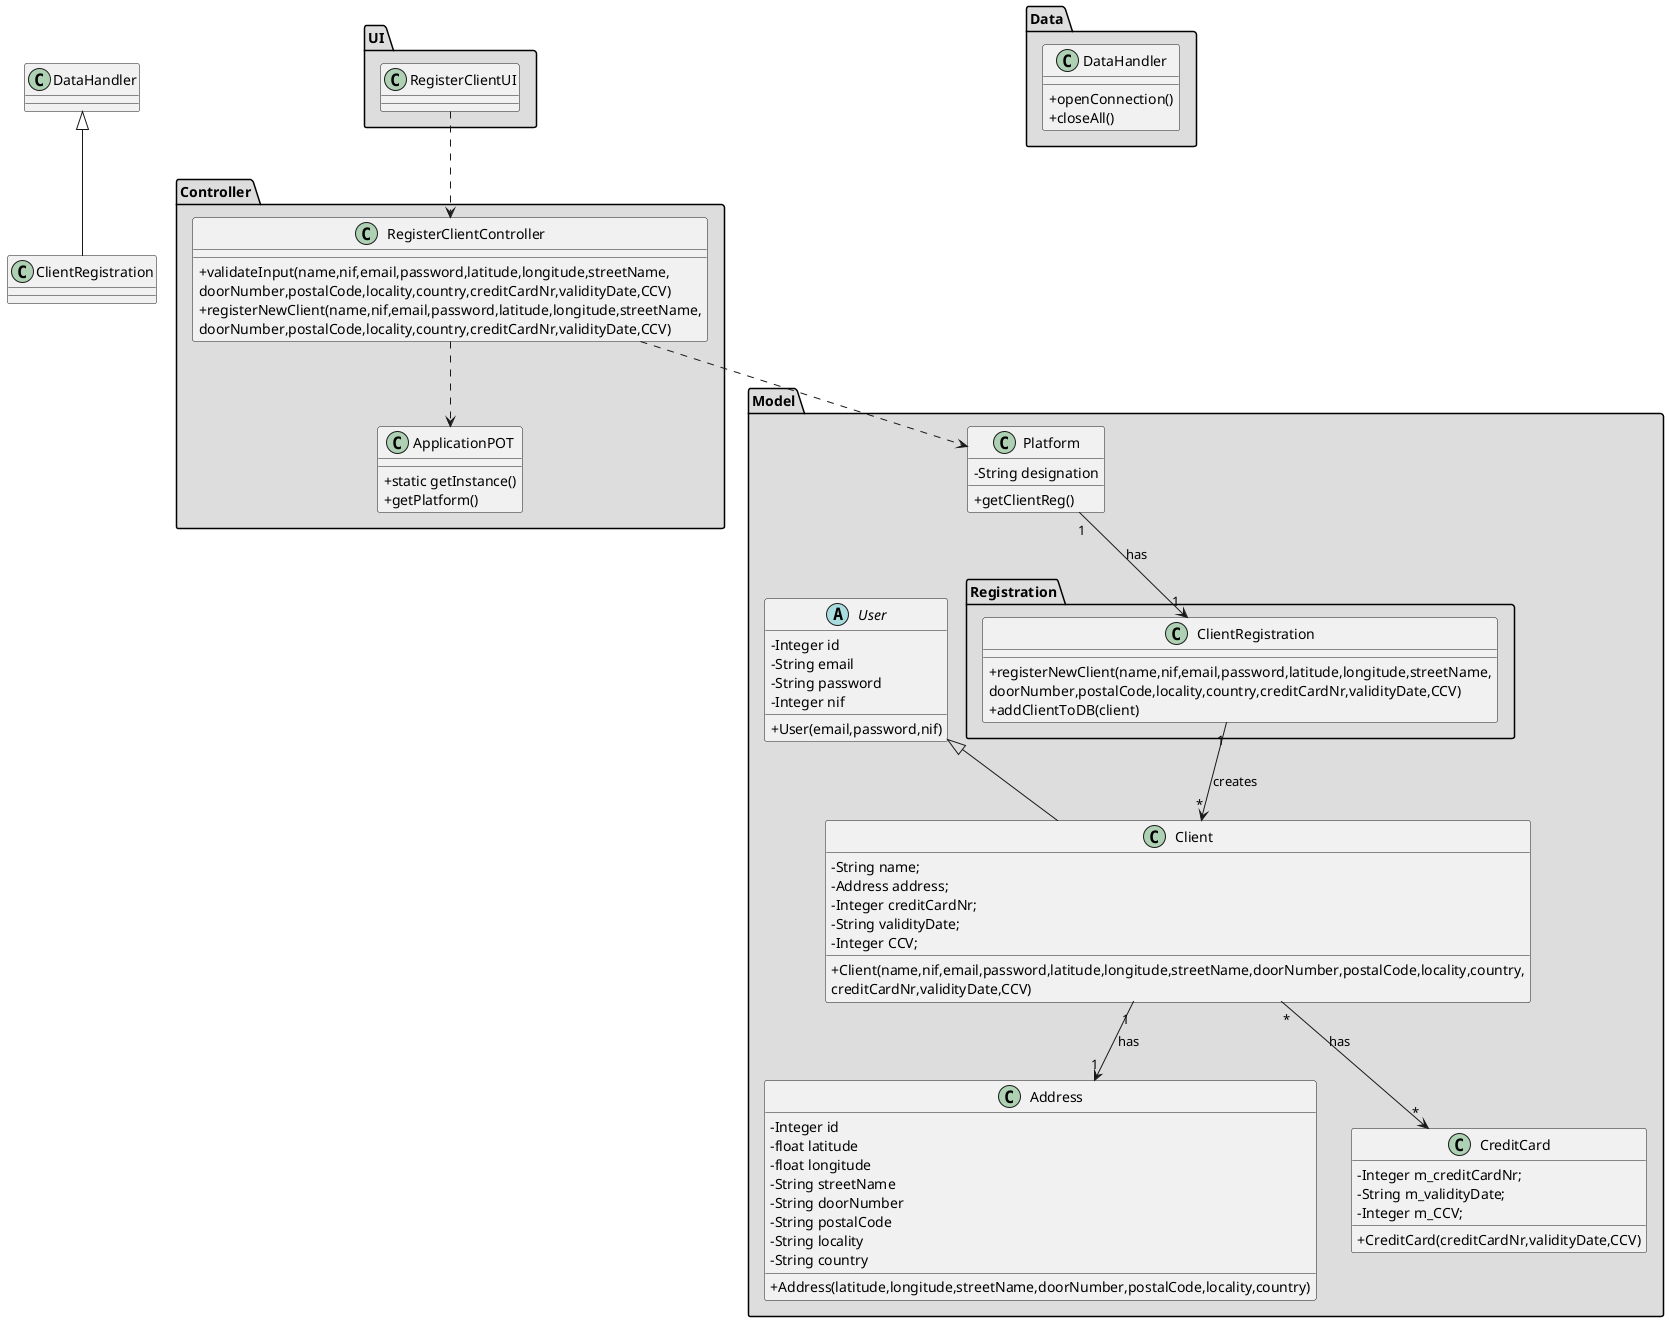 @startuml
skinparam classAttributeIconSize 0


package "Controller" #DDDDDD {
class ApplicationPOT
{
  +static getInstance()
  +getPlatform()
}
}


package "UI" #DDDDDD {
class RegisterClientUI{

}
}


package "Controller" #DDDDDD {
class RegisterClientController{
+validateInput(name,nif,email,password,latitude,longitude,streetName,\ndoorNumber,postalCode,locality,country,creditCardNr,validityDate,CCV)
+registerNewClient(name,nif,email,password,latitude,longitude,streetName,\ndoorNumber,postalCode,locality,country,creditCardNr,validityDate,CCV)
}
}


package "Model" #DDDDDD {
class Platform {
  -String designation
  +getClientReg()
}
package "Registration" #DDDDDD {
 class ClientRegistration{
 +registerNewClient(name,nif,email,password,latitude,longitude,streetName,\ndoorNumber,postalCode,locality,country,creditCardNr,validityDate,CCV)
 +addClientToDB(client)
 }
 }
}




package "Model" #DDDDDD {
abstract class User{
-Integer id
-String email
-String password
-Integer nif
+User(email,password,nif)
}

class Client extends User

class Client{
-String name;
-Address address;
-Integer creditCardNr;
-String validityDate;
-Integer CCV;
+Client(name,nif,email,password,latitude,longitude,streetName,doorNumber,postalCode,locality,country,
                        creditCardNr,validityDate,CCV)
}

class Address{
-Integer id
-float latitude
-float longitude
-String streetName
-String doorNumber
-String postalCode
-String locality
-String country
+Address(latitude,longitude,streetName,doorNumber,postalCode,locality,country)
}

class CreditCard{
-Integer m_creditCardNr;
-String m_validityDate;
-Integer m_CCV;
+CreditCard(creditCardNr,validityDate,CCV)
}

}


package "Data" #DDDDDD {
class DataHandler{
+openConnection()
+closeAll()
}

}


RegisterClientUI ..> RegisterClientController
RegisterClientController ..> Platform
RegisterClientController ..> ApplicationPOT
Platform "1" --> "1" ClientRegistration : has
ClientRegistration "1" --> "*" Client : creates
class ClientRegistration extends DataHandler
Client "1" --> "1" Address : has
Client "*" --> "*" CreditCard : has

@enduml